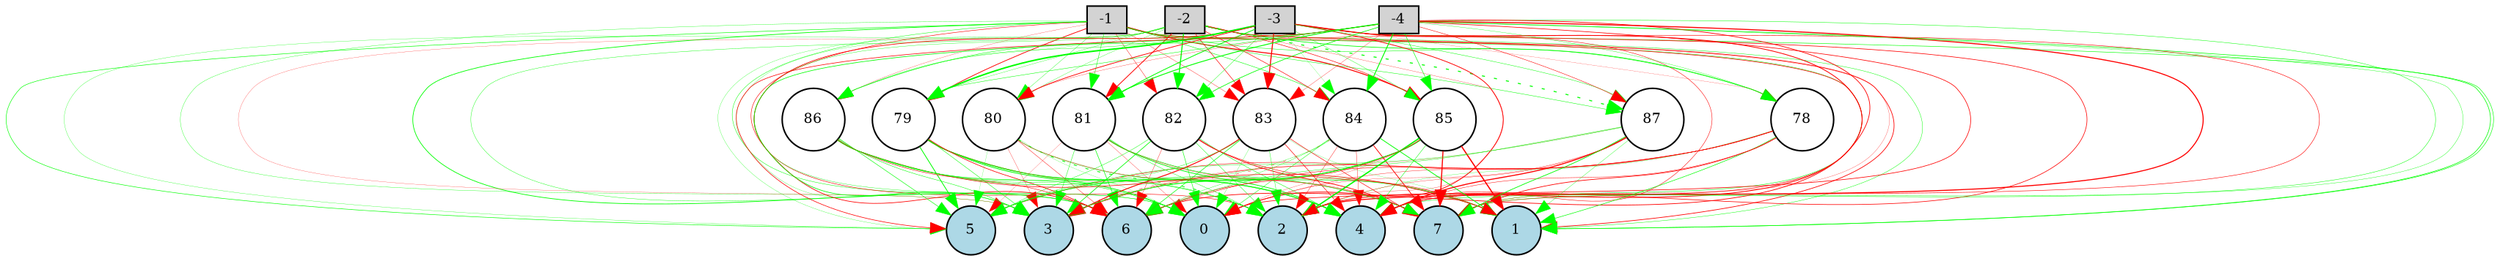 digraph {
	node [fontsize=9 height=0.2 shape=circle width=0.2]
	-1 [fillcolor=lightgray shape=box style=filled]
	-2 [fillcolor=lightgray shape=box style=filled]
	-3 [fillcolor=lightgray shape=box style=filled]
	-4 [fillcolor=lightgray shape=box style=filled]
	0 [fillcolor=lightblue style=filled]
	1 [fillcolor=lightblue style=filled]
	2 [fillcolor=lightblue style=filled]
	3 [fillcolor=lightblue style=filled]
	4 [fillcolor=lightblue style=filled]
	5 [fillcolor=lightblue style=filled]
	6 [fillcolor=lightblue style=filled]
	7 [fillcolor=lightblue style=filled]
	78 [fillcolor=white style=filled]
	79 [fillcolor=white style=filled]
	80 [fillcolor=white style=filled]
	81 [fillcolor=white style=filled]
	82 [fillcolor=white style=filled]
	83 [fillcolor=white style=filled]
	84 [fillcolor=white style=filled]
	85 [fillcolor=white style=filled]
	86 [fillcolor=white style=filled]
	87 [fillcolor=white style=filled]
	-1 -> 78 [color=green penwidth=0.2598749514412155 style=solid]
	-1 -> 79 [color=red penwidth=0.4644310570304214 style=solid]
	-1 -> 80 [color=green penwidth=0.1811236893422539 style=solid]
	-1 -> 81 [color=green penwidth=0.2741679539164385 style=solid]
	-1 -> 82 [color=red penwidth=0.22477981696322658 style=solid]
	-1 -> 83 [color=red penwidth=0.18654187634689684 style=solid]
	-1 -> 84 [color=green penwidth=0.2802869709667181 style=solid]
	-1 -> 85 [color=red penwidth=0.6044356449629397 style=solid]
	-1 -> 86 [color=red penwidth=0.13267038221486405 style=solid]
	-1 -> 87 [color=green penwidth=0.2535691163732797 style=solid]
	-2 -> 78 [color=green penwidth=0.4117340488367539 style=solid]
	-2 -> 79 [color=green penwidth=0.16718839075236103 style=solid]
	-2 -> 80 [color=green penwidth=0.16328038732793362 style=solid]
	-2 -> 81 [color=red penwidth=0.49270635808589236 style=solid]
	-2 -> 82 [color=green penwidth=0.674438314952096 style=solid]
	-2 -> 83 [color=red penwidth=0.33477662808157604 style=solid]
	-2 -> 84 [color=red penwidth=0.325338559188718 style=solid]
	-2 -> 85 [color=red penwidth=0.3230101777391561 style=solid]
	-2 -> 86 [color=green penwidth=0.13333648681797333 style=solid]
	-2 -> 87 [color=green penwidth=0.6409394806551771 style=dotted]
	-3 -> 78 [color=red penwidth=0.1066912702327 style=solid]
	-3 -> 79 [color=green penwidth=0.9604749694987204 style=solid]
	-3 -> 80 [color=red penwidth=0.4612304145902778 style=solid]
	-3 -> 81 [color=green penwidth=0.5067562088468618 style=solid]
	-3 -> 82 [color=green penwidth=0.2094382517744488 style=solid]
	-3 -> 83 [color=red penwidth=0.6617564051278803 style=solid]
	-3 -> 84 [color=green penwidth=0.10900287589072312 style=solid]
	-3 -> 85 [color=green penwidth=0.19489225585470638 style=solid]
	-3 -> 86 [color=green penwidth=0.2233586964107619 style=solid]
	-3 -> 87 [color=green penwidth=0.23439150790530727 style=solid]
	-4 -> 78 [color=green penwidth=0.17590106387748342 style=solid]
	-4 -> 79 [color=green penwidth=0.2619316605965264 style=solid]
	-4 -> 80 [color=red penwidth=0.15009547026139708 style=solid]
	-4 -> 81 [color=green penwidth=0.5647043324972462 style=solid]
	-4 -> 82 [color=green penwidth=0.41040952850594103 style=solid]
	-4 -> 83 [color=red penwidth=0.1580119863066221 style=solid]
	-4 -> 84 [color=green penwidth=0.5765460535872357 style=solid]
	-4 -> 85 [color=green penwidth=0.31611587517133916 style=solid]
	-4 -> 86 [color=green penwidth=0.27410589793886597 style=solid]
	-4 -> 87 [color=red penwidth=0.27244287909137643 style=solid]
	78 -> 0 [color=red penwidth=0.19979129317203584 style=solid]
	78 -> 1 [color=green penwidth=0.3405731722037971 style=solid]
	78 -> 2 [color=green penwidth=0.1438346014466408 style=solid]
	78 -> 3 [color=red penwidth=0.295423424909553 style=solid]
	78 -> 4 [color=red penwidth=0.2402899170050359 style=solid]
	78 -> 5 [color=red penwidth=0.2845117756196407 style=solid]
	78 -> 6 [color=red penwidth=0.27665406637873546 style=solid]
	78 -> 7 [color=red penwidth=0.4253588799478806 style=solid]
	79 -> 0 [color=green penwidth=0.47908048887443455 style=solid]
	79 -> 1 [color=green penwidth=0.1431807873192953 style=solid]
	79 -> 2 [color=green penwidth=0.29209763605093686 style=solid]
	79 -> 3 [color=green penwidth=0.26558098255204565 style=solid]
	79 -> 4 [color=green penwidth=0.48416971790192287 style=solid]
	79 -> 5 [color=green penwidth=0.5015962607141875 style=solid]
	79 -> 6 [color=red penwidth=0.391086409361008 style=solid]
	79 -> 7 [color=red penwidth=0.12387204401202767 style=solid]
	80 -> 0 [color=green penwidth=0.11749628677954174 style=solid]
	80 -> 1 [color=green penwidth=0.12535172344007342 style=solid]
	80 -> 2 [color=green penwidth=0.5058971350092256 style=dotted]
	80 -> 3 [color=red penwidth=0.15642333347969375 style=solid]
	80 -> 4 [color=green penwidth=0.17715593533685348 style=solid]
	80 -> 5 [color=green penwidth=0.1098554737765617 style=solid]
	80 -> 6 [color=red penwidth=0.22647915083146555 style=solid]
	80 -> 7 [color=red penwidth=0.20079283382767388 style=solid]
	81 -> 0 [color=red penwidth=0.15606405631843007 style=solid]
	81 -> 1 [color=green penwidth=0.3407087218142132 style=solid]
	81 -> 2 [color=green penwidth=0.22462009841579395 style=solid]
	81 -> 3 [color=green penwidth=0.23951067095937897 style=solid]
	81 -> 4 [color=green penwidth=0.4496220757217111 style=solid]
	81 -> 5 [color=red penwidth=0.1080911169765519 style=solid]
	81 -> 6 [color=green penwidth=0.3455070250696184 style=solid]
	81 -> 7 [color=red penwidth=0.16860002489523263 style=solid]
	82 -> 0 [color=green penwidth=0.30195790470401596 style=solid]
	82 -> 1 [color=red penwidth=0.306246340391976 style=solid]
	82 -> 2 [color=green penwidth=0.23863671389629237 style=solid]
	82 -> 3 [color=green penwidth=0.40566913573976926 style=solid]
	82 -> 4 [color=green penwidth=0.2637015552436137 style=solid]
	82 -> 5 [color=green penwidth=0.22950255695346528 style=solid]
	82 -> 6 [color=red penwidth=0.19635990337977094 style=solid]
	82 -> 7 [color=red penwidth=0.4457398079678796 style=solid]
	83 -> 0 [color=green penwidth=0.13338226016486227 style=solid]
	83 -> 1 [color=green penwidth=0.1115255391534746 style=solid]
	83 -> 2 [color=green penwidth=0.209463270992981 style=solid]
	83 -> 3 [color=red penwidth=0.5708316936191236 style=solid]
	83 -> 4 [color=red penwidth=0.3385419595863866 style=solid]
	83 -> 5 [color=green penwidth=0.2075196813766359 style=solid]
	83 -> 6 [color=green penwidth=0.3376891685751383 style=solid]
	83 -> 7 [color=red penwidth=0.31874739404161156 style=solid]
	84 -> 0 [color=green penwidth=0.2480906298005294 style=solid]
	84 -> 1 [color=green penwidth=0.4723533524710448 style=solid]
	84 -> 2 [color=red penwidth=0.20736412369836454 style=solid]
	84 -> 3 [color=red penwidth=0.22653720425025314 style=dotted]
	84 -> 4 [color=red penwidth=0.20305660639178683 style=solid]
	84 -> 5 [color=green penwidth=0.1613599183199257 style=solid]
	84 -> 6 [color=green penwidth=0.18261886548731388 style=solid]
	84 -> 7 [color=red penwidth=0.4695940849286351 style=solid]
	85 -> 0 [color=red penwidth=0.13388910400142173 style=solid]
	85 -> 1 [color=red penwidth=0.7892040436908975 style=solid]
	85 -> 2 [color=green penwidth=0.8386761790776355 style=solid]
	85 -> 3 [color=green penwidth=0.49240514381923084 style=solid]
	85 -> 4 [color=green penwidth=0.253671956451371 style=solid]
	85 -> 5 [color=green penwidth=0.34044832282946175 style=solid]
	85 -> 6 [color=red penwidth=0.29552023908589825 style=solid]
	85 -> 7 [color=red penwidth=0.6890681854827728 style=solid]
	86 -> 0 [color=green penwidth=0.2850195636531918 style=solid]
	86 -> 1 [color=red penwidth=0.3653109475740023 style=solid]
	86 -> 2 [color=green penwidth=0.2202502381679791 style=solid]
	86 -> 3 [color=green penwidth=0.2596068829691094 style=solid]
	86 -> 4 [color=green penwidth=0.20604939491449586 style=solid]
	86 -> 5 [color=green penwidth=0.30976013520963536 style=solid]
	86 -> 6 [color=red penwidth=0.27890830960719565 style=solid]
	86 -> 7 [color=green penwidth=0.300536196586468 style=solid]
	87 -> 0 [color=red penwidth=0.15079554979943824 style=solid]
	87 -> 1 [color=green penwidth=0.1736720687358204 style=solid]
	87 -> 2 [color=red penwidth=0.16700946657603488 style=solid]
	87 -> 3 [color=red penwidth=0.10497454361799195 style=solid]
	87 -> 4 [color=red penwidth=0.6684165385780486 style=solid]
	87 -> 5 [color=green penwidth=0.20676590156664498 style=solid]
	87 -> 6 [color=green penwidth=0.2222957625156975 style=solid]
	87 -> 7 [color=green penwidth=0.4330576495758188 style=solid]
	-1 -> 0 [color=green penwidth=0.24619219511454854 style=solid]
	-1 -> 1 [color=red penwidth=0.4236453677276456 style=solid]
	-1 -> 2 [color=red penwidth=0.3015943385496505 style=solid]
	-1 -> 3 [color=green penwidth=0.17982305814620583 style=solid]
	-1 -> 4 [color=red penwidth=0.2759038188983636 style=solid]
	-1 -> 5 [color=green penwidth=0.32598515666724437 style=solid]
	-1 -> 6 [color=green penwidth=0.4389524703190216 style=solid]
	-1 -> 7 [color=green penwidth=0.2742161304346864 style=solid]
	-2 -> 0 [color=green penwidth=0.19267466937567435 style=solid]
	-2 -> 1 [color=green penwidth=0.2361537654917464 style=solid]
	-2 -> 2 [color=red penwidth=0.147224628592667 style=solid]
	-2 -> 3 [color=red penwidth=0.12435791651289736 style=solid]
	-2 -> 4 [color=red penwidth=0.3634992874304728 style=solid]
	-2 -> 5 [color=green penwidth=0.1585880266120798 style=solid]
	-2 -> 6 [color=green penwidth=0.20973644726817525 style=solid]
	-2 -> 7 [color=red penwidth=0.13754585541164996 style=solid]
	-3 -> 0 [color=red penwidth=0.47655443232829175 style=solid]
	-3 -> 1 [color=green penwidth=0.3096508810857145 style=solid]
	-3 -> 2 [color=red penwidth=0.5025298792554953 style=solid]
	-3 -> 3 [color=green penwidth=0.1373923489450325 style=solid]
	-3 -> 4 [color=red penwidth=0.3837932764218228 style=solid]
	-3 -> 5 [color=green penwidth=0.1464470806336492 style=solid]
	-3 -> 6 [color=red penwidth=0.41257552876414183 style=solid]
	-3 -> 7 [color=red penwidth=0.30843068472179835 style=solid]
	-4 -> 0 [color=red penwidth=0.39158028776504317 style=solid]
	-4 -> 1 [color=green penwidth=0.3769595611448191 style=solid]
	-4 -> 2 [color=red penwidth=0.6706722261161452 style=solid]
	-4 -> 3 [color=green penwidth=0.3907747605874009 style=solid]
	-4 -> 4 [color=green penwidth=0.25392961335273256 style=solid]
	-4 -> 5 [color=red penwidth=0.37340271766131106 style=solid]
	-4 -> 6 [color=red penwidth=0.43962158463774836 style=solid]
	-4 -> 7 [color=green penwidth=0.199190553007553 style=solid]
}
